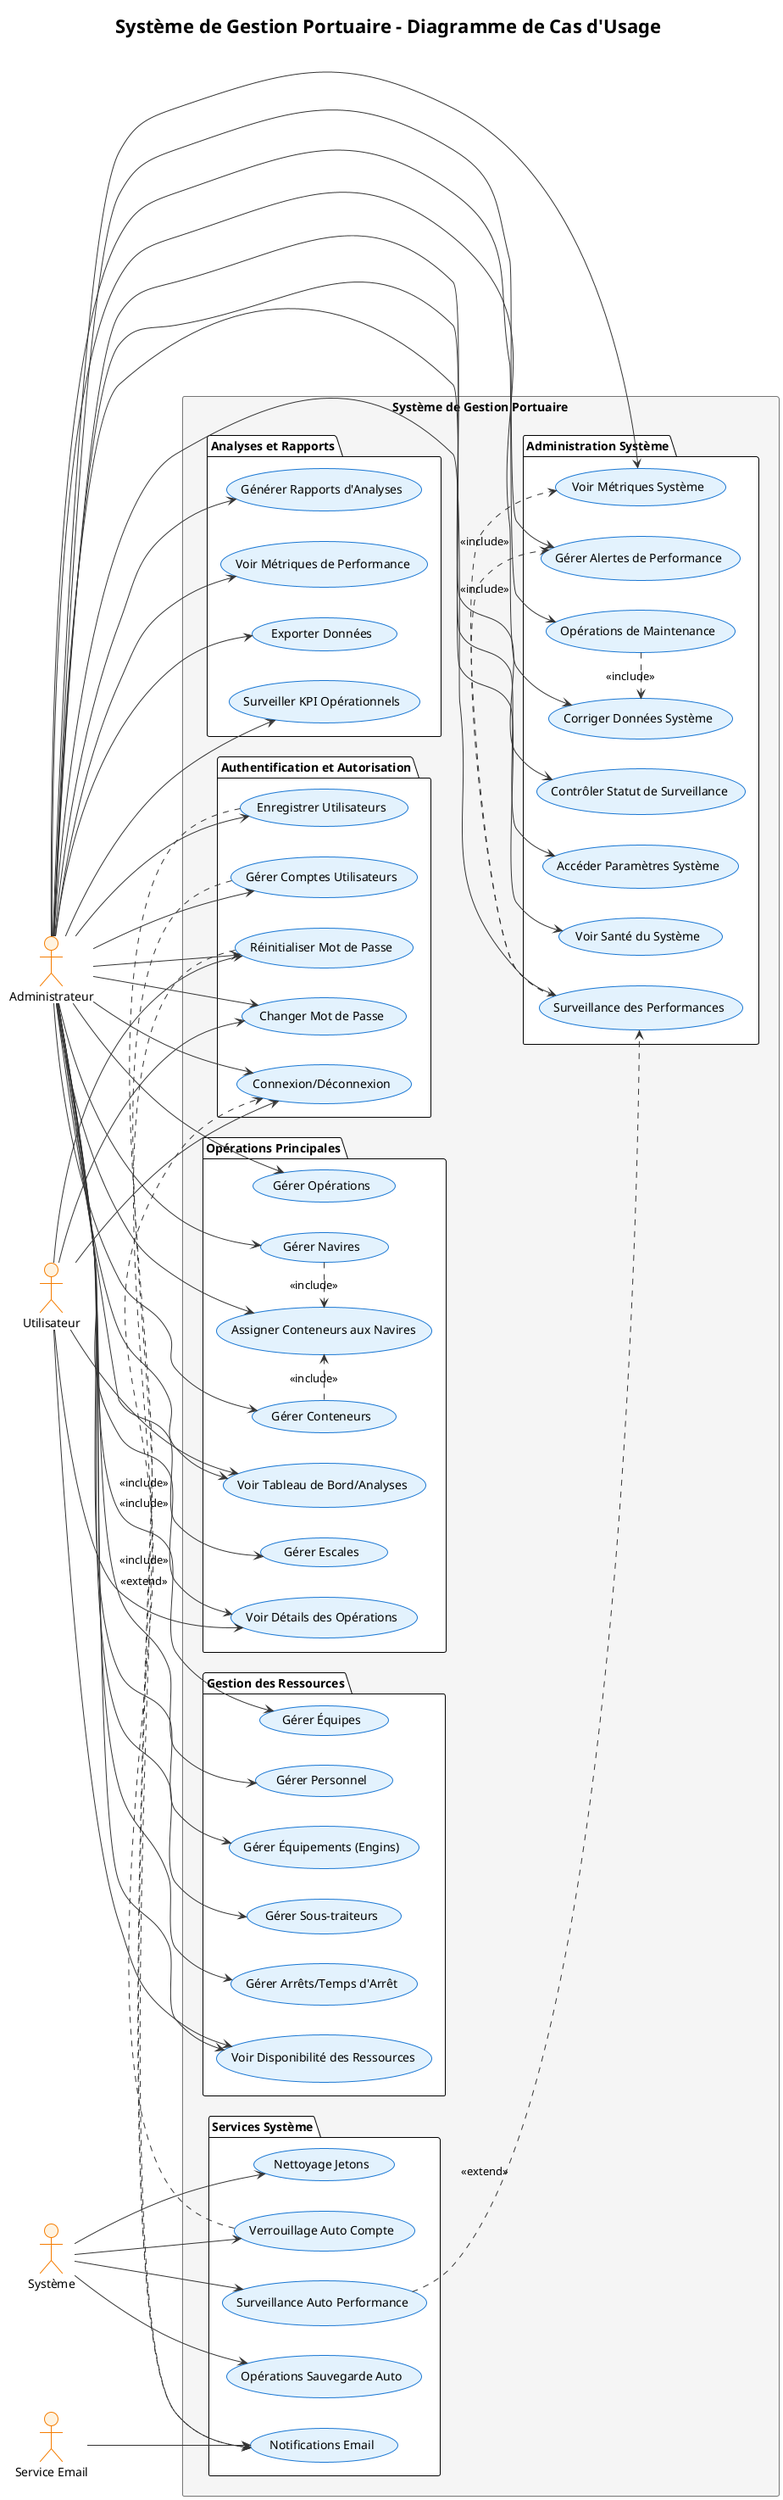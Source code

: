 @startuml Système de Gestion Portuaire - Diagramme de Cas d'Usage
left to right direction


!theme plain
skinparam backgroundColor #FFFFFF
skinparam usecase {
    BackgroundColor #E3F2FD
    BorderColor #1976D2
    ArrowColor #333333
}
skinparam actor {
    BackgroundColor #FFF3E0
    BorderColor #F57C00
}
skinparam rectangle {
    BackgroundColor #F5F5F5
    BorderColor #757575
}

title Système de Gestion Portuaire - Diagramme de Cas d'Usage

' Acteurs
:Administrateur: as Admin
:Utilisateur: as User
:Système: as System
:Service Email: as EmailService

' Frontière du système
rectangle "Système de Gestion Portuaire" {
    
    ' Package Authentification et Autorisation
    package "Authentification et Autorisation" as AuthPackage {
        usecase "Connexion/Déconnexion" as UC01
        usecase "Enregistrer Utilisateurs" as UC02
        usecase "Changer Mot de Passe" as UC03
        usecase "Réinitialiser Mot de Passe" as UC04
        usecase "Gérer Comptes Utilisateurs" as UC05
        

    }
    
    ' Package Opérations Principales
    package "Opérations Principales" as CorePackage {
        usecase "Voir Tableau de Bord/Analyses" as UC08
        usecase "Gérer Navires" as UC10
        usecase "Gérer Conteneurs" as UC11

        usecase "Gérer Escales" as UC13
        usecase "Gérer Opérations" as UC14
        usecase "Voir Détails des Opérations" as UC15
        usecase "Assigner Conteneurs aux Navires" as UC16
    }
    
    ' Package Gestion des Ressources
    package "Gestion des Ressources" as ResourcePackage {
        usecase "Gérer Équipes" as UC17
        usecase "Gérer Personnel" as UC18
        usecase "Gérer Équipements (Engins)" as UC19
        usecase "Gérer Sous-traiteurs" as UC20
      
        usecase "Gérer Arrêts/Temps d'Arrêt" as UC22
        usecase "Voir Disponibilité des Ressources" as UC23
    }
    
    ' Package Analyses et Rapports
    package "Analyses et Rapports" as AnalyticsPackage {
        usecase "Générer Rapports d'Analyses" as UC24
        usecase "Voir Métriques de Performance" as UC25
        usecase "Exporter Données" as UC26
        usecase "Surveiller KPI Opérationnels" as UC27
    }
    
    ' Package Administration Système
    package "Administration Système" as AdminPackage {
        usecase "Surveillance des Performances" as UC28
        usecase "Voir Métriques Système" as UC29
        usecase "Gérer Alertes de Performance" as UC30
        usecase "Contrôler Statut de Surveillance" as UC31
        usecase "Accéder Paramètres Système" as UC32
        usecase "Opérations de Maintenance" as UC33
        usecase "Corriger Données Système" as UC34
        usecase "Voir Santé du Système" as UC35
    }
    
    ' Package Services Système
    package "Services Système" as ServicesPackage {
        usecase "Verrouillage Auto Compte" as UC36
        usecase "Surveillance Auto Performance" as UC37
        usecase "Opérations Sauvegarde Auto" as UC38
        usecase "Notifications Email" as UC39
        usecase "Nettoyage Jetons" as UC40
    }
}

' Connexions Admin - Accès complet
Admin --> UC01
Admin --> UC02
Admin --> UC03
Admin --> UC04
Admin --> UC05



Admin --> UC08

Admin --> UC10
Admin --> UC11

Admin --> UC13
Admin --> UC14
Admin --> UC15
Admin --> UC16

Admin --> UC17
Admin --> UC18
Admin --> UC19
Admin --> UC20

Admin --> UC22
Admin --> UC23

Admin --> UC24
Admin --> UC25
Admin --> UC26
Admin --> UC27

Admin --> UC28
Admin --> UC29
Admin --> UC30
Admin --> UC31
Admin --> UC32
Admin --> UC33
Admin --> UC34
Admin --> UC35

' Connexions Utilisateur - Accès limité
User --> UC01
User --> UC03
User --> UC04


User --> UC08
User --> UC15
User --> UC23


' Connexions Système
System --> UC36
System --> UC37
System --> UC38
System --> UC40

' Connexions Service Email
EmailService --> UC39

' Relations d'inclusion
UC04 .> UC39 : <<include>>
UC02 .> UC39 : <<include>>
UC05 .> UC39 : <<include>>

UC10 .> UC16 : <<include>>
UC11 .> UC16 : <<include>>




UC28 .> UC29 : <<include>>
UC28 .> UC30 : <<include>>

UC33 .> UC34 : <<include>>

' Relations d'extension
UC36 ..> UC01 : <<extend>>


UC37 ..> UC28 : <<extend>>




@enduml
